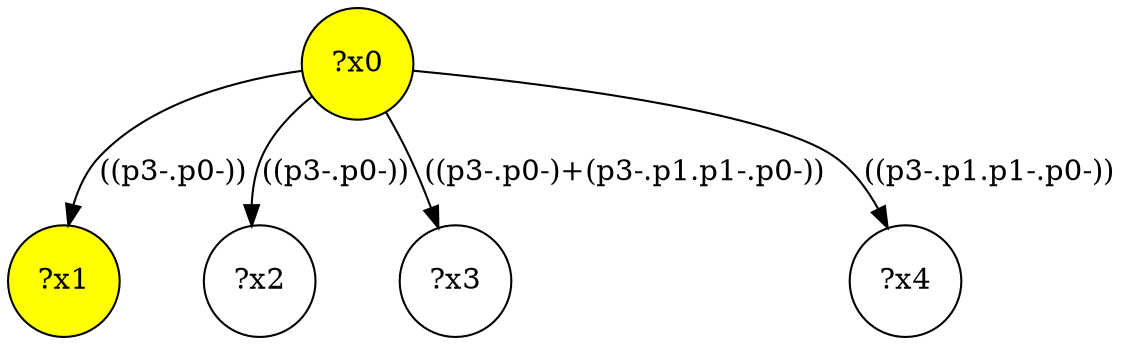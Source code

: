 digraph g {
	x0 [fillcolor="yellow", style="filled," shape=circle, label="?x0"];
	x1 [fillcolor="yellow", style="filled," shape=circle, label="?x1"];
	x0 -> x1 [label="((p3-.p0-))"];
	x2 [shape=circle, label="?x2"];
	x0 -> x2 [label="((p3-.p0-))"];
	x3 [shape=circle, label="?x3"];
	x0 -> x3 [label="((p3-.p0-)+(p3-.p1.p1-.p0-))"];
	x4 [shape=circle, label="?x4"];
	x0 -> x4 [label="((p3-.p1.p1-.p0-))"];
}
